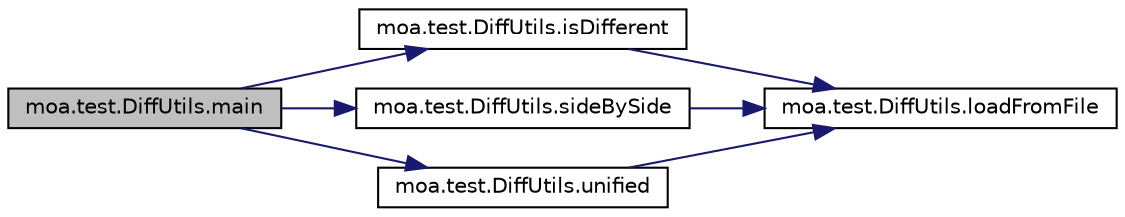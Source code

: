 digraph G
{
  edge [fontname="Helvetica",fontsize="10",labelfontname="Helvetica",labelfontsize="10"];
  node [fontname="Helvetica",fontsize="10",shape=record];
  rankdir=LR;
  Node1 [label="moa.test.DiffUtils.main",height=0.2,width=0.4,color="black", fillcolor="grey75", style="filled" fontcolor="black"];
  Node1 -> Node2 [color="midnightblue",fontsize="10",style="solid",fontname="Helvetica"];
  Node2 [label="moa.test.DiffUtils.isDifferent",height=0.2,width=0.4,color="black", fillcolor="white", style="filled",URL="$classmoa_1_1test_1_1DiffUtils.html#aca94becaa5fccec28b60bced1a158270",tooltip="Returns whether the two files differ."];
  Node2 -> Node3 [color="midnightblue",fontsize="10",style="solid",fontname="Helvetica"];
  Node3 [label="moa.test.DiffUtils.loadFromFile",height=0.2,width=0.4,color="black", fillcolor="white", style="filled",URL="$classmoa_1_1test_1_1DiffUtils.html#af2a45ea29c326d93ceb88172acd69733",tooltip="Loads the file."];
  Node1 -> Node4 [color="midnightblue",fontsize="10",style="solid",fontname="Helvetica"];
  Node4 [label="moa.test.DiffUtils.sideBySide",height=0.2,width=0.4,color="black", fillcolor="white", style="filled",URL="$classmoa_1_1test_1_1DiffUtils.html#abc76cf65b30a00cf619651bf65a749c2",tooltip="Generates a side-by-side diff for the two files."];
  Node4 -> Node3 [color="midnightblue",fontsize="10",style="solid",fontname="Helvetica"];
  Node1 -> Node5 [color="midnightblue",fontsize="10",style="solid",fontname="Helvetica"];
  Node5 [label="moa.test.DiffUtils.unified",height=0.2,width=0.4,color="black", fillcolor="white", style="filled",URL="$classmoa_1_1test_1_1DiffUtils.html#a9ac1a74190545fa2443ba407c5f1542a",tooltip="Generates a unified diff for the two files."];
  Node5 -> Node3 [color="midnightblue",fontsize="10",style="solid",fontname="Helvetica"];
}

